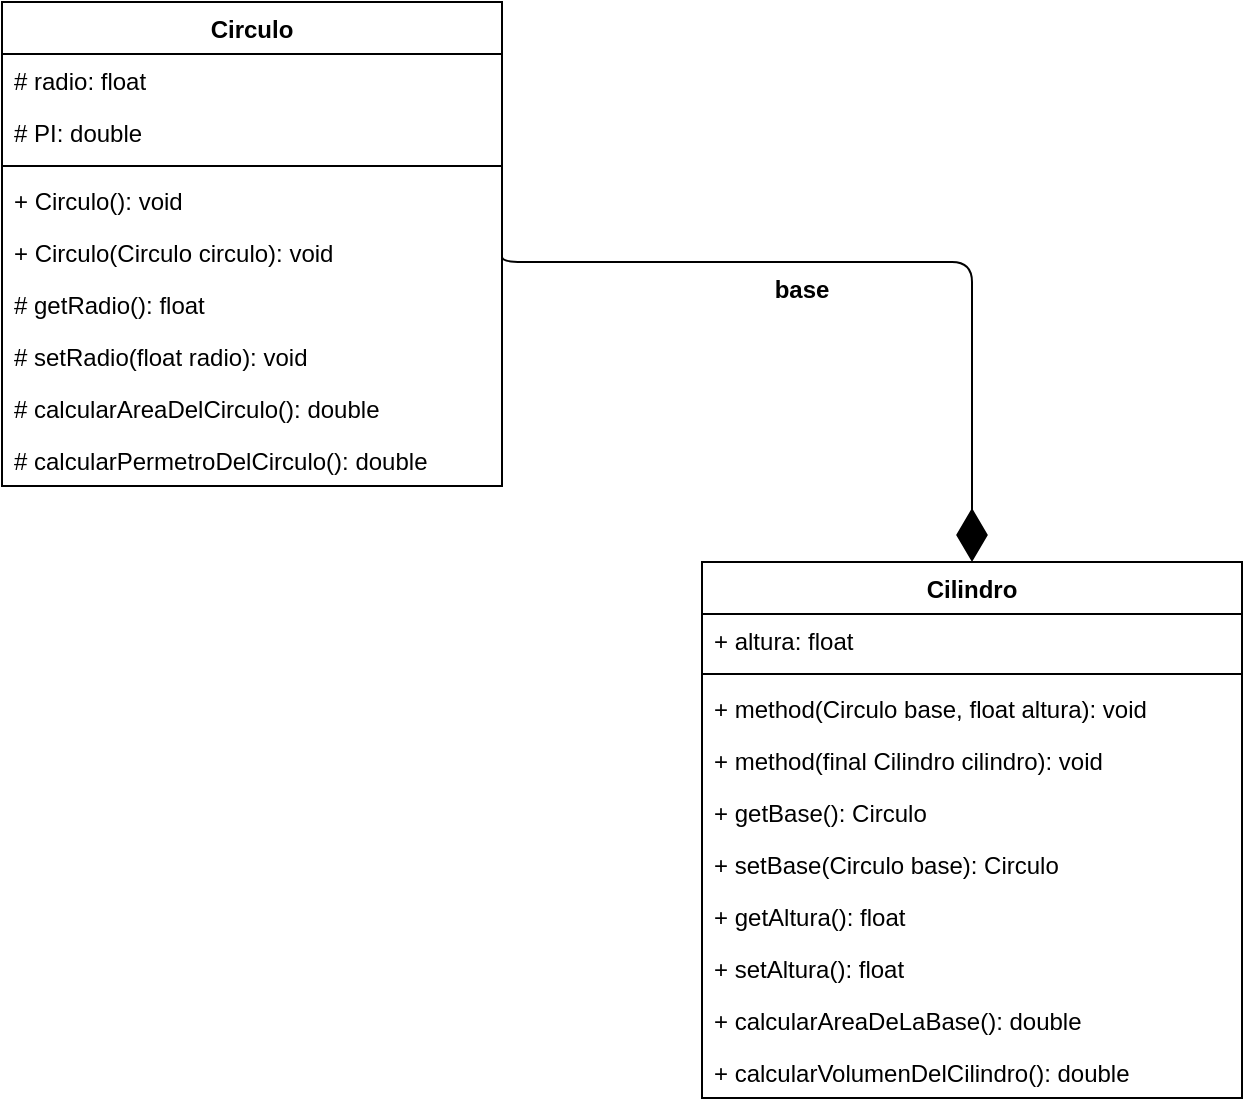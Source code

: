 <mxfile>
    <diagram id="hgEIxVFMVDBgiymDNjMI" name="Page-1">
        <mxGraphModel dx="823" dy="761" grid="1" gridSize="10" guides="1" tooltips="1" connect="1" arrows="1" fold="1" page="1" pageScale="1" pageWidth="827" pageHeight="1169" math="0" shadow="0">
            <root>
                <mxCell id="0"/>
                <mxCell id="1" parent="0"/>
                <mxCell id="2" value="Circulo" style="swimlane;fontStyle=1;align=center;verticalAlign=top;childLayout=stackLayout;horizontal=1;startSize=26;horizontalStack=0;resizeParent=1;resizeParentMax=0;resizeLast=0;collapsible=1;marginBottom=0;" vertex="1" parent="1">
                    <mxGeometry x="70" y="130" width="250" height="242" as="geometry"/>
                </mxCell>
                <mxCell id="3" value="# radio: float" style="text;align=left;verticalAlign=top;spacingLeft=4;spacingRight=4;overflow=hidden;rotatable=0;points=[[0,0.5],[1,0.5]];portConstraint=eastwest;" vertex="1" parent="2">
                    <mxGeometry y="26" width="250" height="26" as="geometry"/>
                </mxCell>
                <mxCell id="11" value="# PI: double" style="text;align=left;verticalAlign=top;spacingLeft=4;spacingRight=4;overflow=hidden;rotatable=0;points=[[0,0.5],[1,0.5]];portConstraint=eastwest;" vertex="1" parent="2">
                    <mxGeometry y="52" width="250" height="26" as="geometry"/>
                </mxCell>
                <mxCell id="4" value="" style="line;strokeWidth=1;align=left;verticalAlign=middle;spacingTop=-1;spacingLeft=3;spacingRight=3;rotatable=0;labelPosition=right;points=[];portConstraint=eastwest;" vertex="1" parent="2">
                    <mxGeometry y="78" width="250" height="8" as="geometry"/>
                </mxCell>
                <mxCell id="5" value="+ Circulo(): void" style="text;align=left;verticalAlign=top;spacingLeft=4;spacingRight=4;overflow=hidden;rotatable=0;points=[[0,0.5],[1,0.5]];portConstraint=eastwest;" vertex="1" parent="2">
                    <mxGeometry y="86" width="250" height="26" as="geometry"/>
                </mxCell>
                <mxCell id="12" value="+ Circulo(Circulo circulo): void" style="text;align=left;verticalAlign=top;spacingLeft=4;spacingRight=4;overflow=hidden;rotatable=0;points=[[0,0.5],[1,0.5]];portConstraint=eastwest;" vertex="1" parent="2">
                    <mxGeometry y="112" width="250" height="26" as="geometry"/>
                </mxCell>
                <mxCell id="14" value="# getRadio(): float" style="text;align=left;verticalAlign=top;spacingLeft=4;spacingRight=4;overflow=hidden;rotatable=0;points=[[0,0.5],[1,0.5]];portConstraint=eastwest;" vertex="1" parent="2">
                    <mxGeometry y="138" width="250" height="26" as="geometry"/>
                </mxCell>
                <mxCell id="15" value="# setRadio(float radio): void" style="text;align=left;verticalAlign=top;spacingLeft=4;spacingRight=4;overflow=hidden;rotatable=0;points=[[0,0.5],[1,0.5]];portConstraint=eastwest;" vertex="1" parent="2">
                    <mxGeometry y="164" width="250" height="26" as="geometry"/>
                </mxCell>
                <mxCell id="16" value="# calcularAreaDelCirculo(): double" style="text;align=left;verticalAlign=top;spacingLeft=4;spacingRight=4;overflow=hidden;rotatable=0;points=[[0,0.5],[1,0.5]];portConstraint=eastwest;" vertex="1" parent="2">
                    <mxGeometry y="190" width="250" height="26" as="geometry"/>
                </mxCell>
                <mxCell id="17" value="# calcularPermetroDelCirculo(): double" style="text;align=left;verticalAlign=top;spacingLeft=4;spacingRight=4;overflow=hidden;rotatable=0;points=[[0,0.5],[1,0.5]];portConstraint=eastwest;" vertex="1" parent="2">
                    <mxGeometry y="216" width="250" height="26" as="geometry"/>
                </mxCell>
                <mxCell id="6" value="Cilindro" style="swimlane;fontStyle=1;align=center;verticalAlign=top;childLayout=stackLayout;horizontal=1;startSize=26;horizontalStack=0;resizeParent=1;resizeParentMax=0;resizeLast=0;collapsible=1;marginBottom=0;" vertex="1" parent="1">
                    <mxGeometry x="420" y="410" width="270" height="268" as="geometry"/>
                </mxCell>
                <mxCell id="18" value="+ altura: float" style="text;strokeColor=none;fillColor=none;align=left;verticalAlign=top;spacingLeft=4;spacingRight=4;overflow=hidden;rotatable=0;points=[[0,0.5],[1,0.5]];portConstraint=eastwest;" vertex="1" parent="6">
                    <mxGeometry y="26" width="270" height="26" as="geometry"/>
                </mxCell>
                <mxCell id="8" value="" style="line;strokeWidth=1;fillColor=none;align=left;verticalAlign=middle;spacingTop=-1;spacingLeft=3;spacingRight=3;rotatable=0;labelPosition=right;points=[];portConstraint=eastwest;" vertex="1" parent="6">
                    <mxGeometry y="52" width="270" height="8" as="geometry"/>
                </mxCell>
                <mxCell id="9" value="+ method(Circulo base, float altura): void" style="text;strokeColor=none;fillColor=none;align=left;verticalAlign=top;spacingLeft=4;spacingRight=4;overflow=hidden;rotatable=0;points=[[0,0.5],[1,0.5]];portConstraint=eastwest;" vertex="1" parent="6">
                    <mxGeometry y="60" width="270" height="26" as="geometry"/>
                </mxCell>
                <mxCell id="19" value="+ method(final Cilindro cilindro): void" style="text;strokeColor=none;fillColor=none;align=left;verticalAlign=top;spacingLeft=4;spacingRight=4;overflow=hidden;rotatable=0;points=[[0,0.5],[1,0.5]];portConstraint=eastwest;" vertex="1" parent="6">
                    <mxGeometry y="86" width="270" height="26" as="geometry"/>
                </mxCell>
                <mxCell id="20" value="+ getBase(): Circulo" style="text;strokeColor=none;fillColor=none;align=left;verticalAlign=top;spacingLeft=4;spacingRight=4;overflow=hidden;rotatable=0;points=[[0,0.5],[1,0.5]];portConstraint=eastwest;" vertex="1" parent="6">
                    <mxGeometry y="112" width="270" height="26" as="geometry"/>
                </mxCell>
                <mxCell id="21" value="+ setBase(Circulo base): Circulo" style="text;strokeColor=none;fillColor=none;align=left;verticalAlign=top;spacingLeft=4;spacingRight=4;overflow=hidden;rotatable=0;points=[[0,0.5],[1,0.5]];portConstraint=eastwest;" vertex="1" parent="6">
                    <mxGeometry y="138" width="270" height="26" as="geometry"/>
                </mxCell>
                <mxCell id="22" value="+ getAltura(): float" style="text;strokeColor=none;fillColor=none;align=left;verticalAlign=top;spacingLeft=4;spacingRight=4;overflow=hidden;rotatable=0;points=[[0,0.5],[1,0.5]];portConstraint=eastwest;" vertex="1" parent="6">
                    <mxGeometry y="164" width="270" height="26" as="geometry"/>
                </mxCell>
                <mxCell id="23" value="+ setAltura(): float" style="text;strokeColor=none;fillColor=none;align=left;verticalAlign=top;spacingLeft=4;spacingRight=4;overflow=hidden;rotatable=0;points=[[0,0.5],[1,0.5]];portConstraint=eastwest;" vertex="1" parent="6">
                    <mxGeometry y="190" width="270" height="26" as="geometry"/>
                </mxCell>
                <mxCell id="24" value="+ calcularAreaDeLaBase(): double" style="text;strokeColor=none;fillColor=none;align=left;verticalAlign=top;spacingLeft=4;spacingRight=4;overflow=hidden;rotatable=0;points=[[0,0.5],[1,0.5]];portConstraint=eastwest;" vertex="1" parent="6">
                    <mxGeometry y="216" width="270" height="26" as="geometry"/>
                </mxCell>
                <mxCell id="25" value="+ calcularVolumenDelCilindro(): double" style="text;strokeColor=none;fillColor=none;align=left;verticalAlign=top;spacingLeft=4;spacingRight=4;overflow=hidden;rotatable=0;points=[[0,0.5],[1,0.5]];portConstraint=eastwest;" vertex="1" parent="6">
                    <mxGeometry y="242" width="270" height="26" as="geometry"/>
                </mxCell>
                <mxCell id="10" value="" style="endArrow=diamondThin;endFill=1;endSize=24;html=1;edgeStyle=elbowEdgeStyle;elbow=vertical;entryX=0.5;entryY=0;entryDx=0;entryDy=0;exitX=1;exitY=0.5;exitDx=0;exitDy=0;" edge="1" parent="1" source="12" target="6">
                    <mxGeometry width="160" relative="1" as="geometry">
                        <mxPoint x="420" y="200" as="sourcePoint"/>
                        <mxPoint x="390" y="330" as="targetPoint"/>
                        <Array as="points">
                            <mxPoint x="390" y="260"/>
                        </Array>
                    </mxGeometry>
                </mxCell>
                <mxCell id="28" value="base" style="text;align=center;fontStyle=1;verticalAlign=middle;spacingLeft=3;spacingRight=3;strokeColor=none;rotatable=0;points=[[0,0.5],[1,0.5]];portConstraint=eastwest;" vertex="1" parent="1">
                    <mxGeometry x="430" y="260" width="80" height="26" as="geometry"/>
                </mxCell>
            </root>
        </mxGraphModel>
    </diagram>
</mxfile>